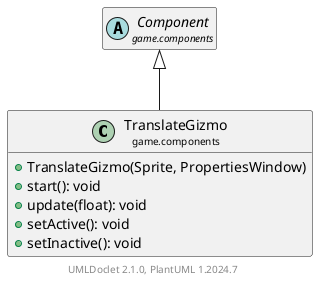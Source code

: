 @startuml
    set namespaceSeparator none
    hide empty fields
    hide empty methods

    class "<size:14>TranslateGizmo\n<size:10>game.components" as game.components.TranslateGizmo [[TranslateGizmo.html]] {
        +TranslateGizmo(Sprite, PropertiesWindow)
        +start(): void
        +update(float): void
        +setActive(): void
        +setInactive(): void
    }

    abstract class "<size:14>Component\n<size:10>game.components" as game.components.Component [[Component.html]]

    game.components.Component <|-- game.components.TranslateGizmo

    center footer UMLDoclet 2.1.0, PlantUML %version()
@enduml
